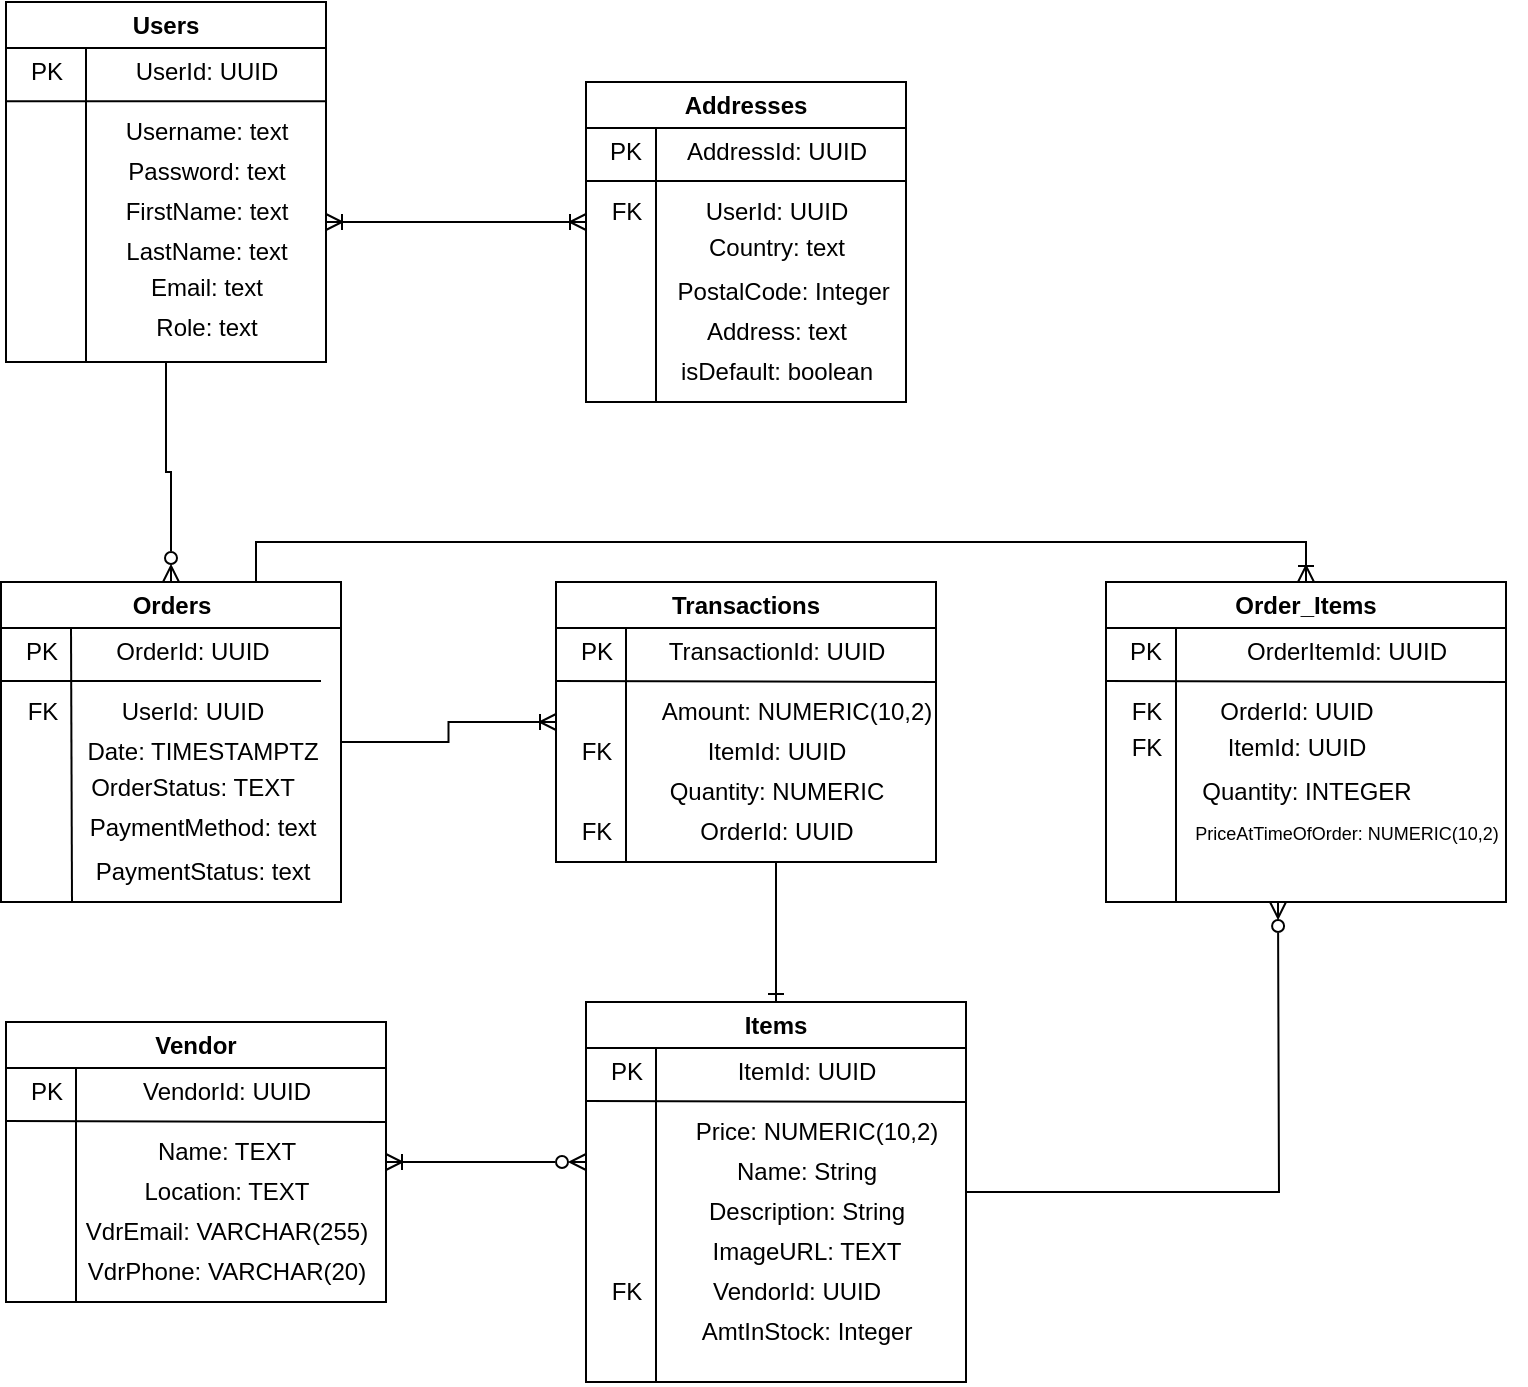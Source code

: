 <mxfile version="26.1.1">
  <diagram name="Page-1" id="ptcdV4iPr8Qt-zj1wRM2">
    <mxGraphModel dx="1436" dy="968" grid="1" gridSize="10" guides="1" tooltips="1" connect="1" arrows="1" fold="1" page="1" pageScale="1" pageWidth="850" pageHeight="1100" math="0" shadow="0">
      <root>
        <mxCell id="0" />
        <mxCell id="1" parent="0" />
        <mxCell id="5UxNmBTP3Ztt49pQKL5J-40" value="" style="endArrow=none;html=1;rounded=0;exitX=0.25;exitY=1;exitDx=0;exitDy=0;entryX=0.25;entryY=0;entryDx=0;entryDy=0;" parent="1" source="5UxNmBTP3Ztt49pQKL5J-38" target="5UxNmBTP3Ztt49pQKL5J-38" edge="1">
          <mxGeometry width="50" height="50" relative="1" as="geometry">
            <mxPoint x="360" y="160" as="sourcePoint" />
            <mxPoint x="410" y="110" as="targetPoint" />
          </mxGeometry>
        </mxCell>
        <mxCell id="5UxNmBTP3Ztt49pQKL5J-38" value="Users" style="swimlane;whiteSpace=wrap;html=1;strokeWidth=1;perimeterSpacing=0;swimlaneLine=1;rounded=0;" parent="1" vertex="1">
          <mxGeometry x="80" width="160" height="180" as="geometry" />
        </mxCell>
        <mxCell id="5UxNmBTP3Ztt49pQKL5J-42" value="UserId: UUID" style="text;html=1;align=center;verticalAlign=middle;resizable=0;points=[];autosize=1;strokeColor=none;fillColor=none;" parent="5UxNmBTP3Ztt49pQKL5J-38" vertex="1">
          <mxGeometry x="55" y="20" width="90" height="30" as="geometry" />
        </mxCell>
        <mxCell id="5UxNmBTP3Ztt49pQKL5J-43" value="PK" style="text;html=1;align=center;verticalAlign=middle;resizable=0;points=[];autosize=1;strokeColor=none;fillColor=none;" parent="5UxNmBTP3Ztt49pQKL5J-38" vertex="1">
          <mxGeometry y="20" width="40" height="30" as="geometry" />
        </mxCell>
        <mxCell id="5UxNmBTP3Ztt49pQKL5J-45" value="Username: text" style="text;html=1;align=center;verticalAlign=middle;resizable=0;points=[];autosize=1;strokeColor=none;fillColor=none;" parent="5UxNmBTP3Ztt49pQKL5J-38" vertex="1">
          <mxGeometry x="50" y="50" width="100" height="30" as="geometry" />
        </mxCell>
        <mxCell id="5UxNmBTP3Ztt49pQKL5J-46" value="Password: text" style="text;html=1;align=center;verticalAlign=middle;resizable=0;points=[];autosize=1;strokeColor=none;fillColor=none;" parent="5UxNmBTP3Ztt49pQKL5J-38" vertex="1">
          <mxGeometry x="50" y="70" width="100" height="30" as="geometry" />
        </mxCell>
        <mxCell id="5UxNmBTP3Ztt49pQKL5J-47" value="FirstName: text" style="text;html=1;align=center;verticalAlign=middle;resizable=0;points=[];autosize=1;strokeColor=none;fillColor=none;" parent="5UxNmBTP3Ztt49pQKL5J-38" vertex="1">
          <mxGeometry x="50" y="90" width="100" height="30" as="geometry" />
        </mxCell>
        <mxCell id="5UxNmBTP3Ztt49pQKL5J-48" value="LastName: text" style="text;html=1;align=center;verticalAlign=middle;resizable=0;points=[];autosize=1;strokeColor=none;fillColor=none;" parent="5UxNmBTP3Ztt49pQKL5J-38" vertex="1">
          <mxGeometry x="50" y="110" width="100" height="30" as="geometry" />
        </mxCell>
        <mxCell id="5UxNmBTP3Ztt49pQKL5J-44" value="" style="endArrow=none;html=1;rounded=0;" parent="5UxNmBTP3Ztt49pQKL5J-38" edge="1">
          <mxGeometry width="50" height="50" relative="1" as="geometry">
            <mxPoint y="49.6" as="sourcePoint" />
            <mxPoint x="160" y="49.6" as="targetPoint" />
          </mxGeometry>
        </mxCell>
        <mxCell id="MMdD6pfrjAhW9f9Fqrhg-101" value="Email: text" style="text;html=1;align=center;verticalAlign=middle;resizable=0;points=[];autosize=1;strokeColor=none;fillColor=none;" vertex="1" parent="5UxNmBTP3Ztt49pQKL5J-38">
          <mxGeometry x="60" y="128" width="80" height="30" as="geometry" />
        </mxCell>
        <mxCell id="MMdD6pfrjAhW9f9Fqrhg-102" value="Role: text" style="text;html=1;align=center;verticalAlign=middle;resizable=0;points=[];autosize=1;strokeColor=none;fillColor=none;" vertex="1" parent="5UxNmBTP3Ztt49pQKL5J-38">
          <mxGeometry x="65" y="148" width="70" height="30" as="geometry" />
        </mxCell>
        <mxCell id="5UxNmBTP3Ztt49pQKL5J-49" value="Addresses" style="swimlane;whiteSpace=wrap;html=1;strokeWidth=1;perimeterSpacing=0;swimlaneLine=1;rounded=0;fillColor=default;" parent="1" vertex="1">
          <mxGeometry x="370" y="40" width="160" height="160" as="geometry" />
        </mxCell>
        <mxCell id="5UxNmBTP3Ztt49pQKL5J-57" value="" style="endArrow=none;html=1;rounded=0;" parent="5UxNmBTP3Ztt49pQKL5J-49" edge="1">
          <mxGeometry width="50" height="50" relative="1" as="geometry">
            <mxPoint x="35" y="160" as="sourcePoint" />
            <mxPoint x="35" y="22.5" as="targetPoint" />
          </mxGeometry>
        </mxCell>
        <mxCell id="5UxNmBTP3Ztt49pQKL5J-56" value="" style="endArrow=none;html=1;rounded=0;" parent="5UxNmBTP3Ztt49pQKL5J-49" edge="1">
          <mxGeometry width="50" height="50" relative="1" as="geometry">
            <mxPoint y="49.52" as="sourcePoint" />
            <mxPoint x="160" y="49.52" as="targetPoint" />
          </mxGeometry>
        </mxCell>
        <mxCell id="ByeBDG1ME2pxpvsTMO9L-6" value="PK" style="text;html=1;align=center;verticalAlign=middle;whiteSpace=wrap;rounded=0;" parent="5UxNmBTP3Ztt49pQKL5J-49" vertex="1">
          <mxGeometry y="20" width="40" height="30" as="geometry" />
        </mxCell>
        <mxCell id="ByeBDG1ME2pxpvsTMO9L-7" value="AddressId: UUID" style="text;html=1;align=center;verticalAlign=middle;resizable=0;points=[];autosize=1;strokeColor=none;fillColor=none;" parent="5UxNmBTP3Ztt49pQKL5J-49" vertex="1">
          <mxGeometry x="40" y="20" width="110" height="30" as="geometry" />
        </mxCell>
        <mxCell id="ByeBDG1ME2pxpvsTMO9L-9" value="UserId: UUID" style="text;html=1;align=center;verticalAlign=middle;resizable=0;points=[];autosize=1;strokeColor=none;fillColor=none;" parent="5UxNmBTP3Ztt49pQKL5J-49" vertex="1">
          <mxGeometry x="50" y="50" width="90" height="30" as="geometry" />
        </mxCell>
        <mxCell id="ByeBDG1ME2pxpvsTMO9L-8" value="FK" style="text;html=1;align=center;verticalAlign=middle;resizable=0;points=[];autosize=1;strokeColor=none;fillColor=none;" parent="5UxNmBTP3Ztt49pQKL5J-49" vertex="1">
          <mxGeometry y="50" width="40" height="30" as="geometry" />
        </mxCell>
        <mxCell id="ByeBDG1ME2pxpvsTMO9L-10" value="Country: text" style="text;html=1;align=center;verticalAlign=middle;resizable=0;points=[];autosize=1;strokeColor=none;fillColor=none;" parent="5UxNmBTP3Ztt49pQKL5J-49" vertex="1">
          <mxGeometry x="50" y="68" width="90" height="30" as="geometry" />
        </mxCell>
        <mxCell id="ByeBDG1ME2pxpvsTMO9L-11" value="PostalCode: Integer&amp;nbsp;" style="text;html=1;align=center;verticalAlign=middle;resizable=0;points=[];autosize=1;strokeColor=none;fillColor=none;" parent="5UxNmBTP3Ztt49pQKL5J-49" vertex="1">
          <mxGeometry x="35" y="90" width="130" height="30" as="geometry" />
        </mxCell>
        <mxCell id="ByeBDG1ME2pxpvsTMO9L-13" value="Address: text" style="text;html=1;align=center;verticalAlign=middle;resizable=0;points=[];autosize=1;strokeColor=none;fillColor=none;" parent="5UxNmBTP3Ztt49pQKL5J-49" vertex="1">
          <mxGeometry x="50" y="110" width="90" height="30" as="geometry" />
        </mxCell>
        <mxCell id="MMdD6pfrjAhW9f9Fqrhg-103" value="isDefault: boolean" style="text;html=1;align=center;verticalAlign=middle;resizable=0;points=[];autosize=1;strokeColor=none;fillColor=none;" vertex="1" parent="5UxNmBTP3Ztt49pQKL5J-49">
          <mxGeometry x="35" y="130" width="120" height="30" as="geometry" />
        </mxCell>
        <mxCell id="ByeBDG1ME2pxpvsTMO9L-1" value="Transactions" style="swimlane;whiteSpace=wrap;html=1;strokeWidth=1;perimeterSpacing=0;swimlaneLine=1;rounded=0;fillColor=default;" parent="1" vertex="1">
          <mxGeometry x="355" y="290" width="190" height="140" as="geometry" />
        </mxCell>
        <mxCell id="ByeBDG1ME2pxpvsTMO9L-2" value="" style="endArrow=none;html=1;rounded=0;exitX=0.25;exitY=1;exitDx=0;exitDy=0;" parent="ByeBDG1ME2pxpvsTMO9L-1" edge="1">
          <mxGeometry width="50" height="50" relative="1" as="geometry">
            <mxPoint x="35" y="140" as="sourcePoint" />
            <mxPoint x="35" y="22.5" as="targetPoint" />
          </mxGeometry>
        </mxCell>
        <mxCell id="ByeBDG1ME2pxpvsTMO9L-3" value="" style="endArrow=none;html=1;rounded=0;" parent="ByeBDG1ME2pxpvsTMO9L-1" edge="1">
          <mxGeometry width="50" height="50" relative="1" as="geometry">
            <mxPoint y="49.52" as="sourcePoint" />
            <mxPoint x="190" y="50" as="targetPoint" />
          </mxGeometry>
        </mxCell>
        <mxCell id="MMdD6pfrjAhW9f9Fqrhg-2" value="PK" style="text;html=1;align=center;verticalAlign=middle;resizable=0;points=[];autosize=1;strokeColor=none;fillColor=none;" vertex="1" parent="ByeBDG1ME2pxpvsTMO9L-1">
          <mxGeometry y="20" width="40" height="30" as="geometry" />
        </mxCell>
        <mxCell id="MMdD6pfrjAhW9f9Fqrhg-3" value="TransactionId: UUID" style="text;html=1;align=center;verticalAlign=middle;resizable=0;points=[];autosize=1;strokeColor=none;fillColor=none;" vertex="1" parent="ByeBDG1ME2pxpvsTMO9L-1">
          <mxGeometry x="45" y="20" width="130" height="30" as="geometry" />
        </mxCell>
        <mxCell id="MMdD6pfrjAhW9f9Fqrhg-6" value="Amount: NUMERIC(10,2)" style="text;html=1;align=center;verticalAlign=middle;resizable=0;points=[];autosize=1;strokeColor=none;fillColor=none;" vertex="1" parent="ByeBDG1ME2pxpvsTMO9L-1">
          <mxGeometry x="40" y="50" width="160" height="30" as="geometry" />
        </mxCell>
        <mxCell id="MMdD6pfrjAhW9f9Fqrhg-11" value="Quantity: NUMERIC" style="text;html=1;align=center;verticalAlign=middle;resizable=0;points=[];autosize=1;strokeColor=none;fillColor=none;" vertex="1" parent="ByeBDG1ME2pxpvsTMO9L-1">
          <mxGeometry x="45" y="90" width="130" height="30" as="geometry" />
        </mxCell>
        <mxCell id="MMdD6pfrjAhW9f9Fqrhg-10" value="ItemId: UUID" style="text;html=1;align=center;verticalAlign=middle;resizable=0;points=[];autosize=1;strokeColor=none;fillColor=none;" vertex="1" parent="ByeBDG1ME2pxpvsTMO9L-1">
          <mxGeometry x="65" y="70" width="90" height="30" as="geometry" />
        </mxCell>
        <mxCell id="MMdD6pfrjAhW9f9Fqrhg-9" value="FK" style="text;html=1;align=center;verticalAlign=middle;resizable=0;points=[];autosize=1;strokeColor=none;fillColor=none;" vertex="1" parent="ByeBDG1ME2pxpvsTMO9L-1">
          <mxGeometry y="70" width="40" height="30" as="geometry" />
        </mxCell>
        <mxCell id="MMdD6pfrjAhW9f9Fqrhg-12" value="OrderId: UUID" style="text;html=1;align=center;verticalAlign=middle;resizable=0;points=[];autosize=1;strokeColor=none;fillColor=none;" vertex="1" parent="ByeBDG1ME2pxpvsTMO9L-1">
          <mxGeometry x="60" y="110" width="100" height="30" as="geometry" />
        </mxCell>
        <mxCell id="MMdD6pfrjAhW9f9Fqrhg-13" value="FK" style="text;html=1;align=center;verticalAlign=middle;resizable=0;points=[];autosize=1;strokeColor=none;fillColor=none;" vertex="1" parent="ByeBDG1ME2pxpvsTMO9L-1">
          <mxGeometry y="110" width="40" height="30" as="geometry" />
        </mxCell>
        <mxCell id="MMdD6pfrjAhW9f9Fqrhg-1" style="rounded=0;orthogonalLoop=1;jettySize=auto;html=1;endArrow=ERoneToMany;endFill=0;startArrow=ERoneToMany;startFill=0;" edge="1" parent="1">
          <mxGeometry relative="1" as="geometry">
            <mxPoint x="240" y="110" as="sourcePoint" />
            <mxPoint x="370" y="110" as="targetPoint" />
          </mxGeometry>
        </mxCell>
        <mxCell id="MMdD6pfrjAhW9f9Fqrhg-8" style="edgeStyle=orthogonalEdgeStyle;rounded=0;orthogonalLoop=1;jettySize=auto;html=1;endArrow=ERzeroToMany;endFill=0;entryX=0.5;entryY=0;entryDx=0;entryDy=0;" edge="1" parent="1" source="5UxNmBTP3Ztt49pQKL5J-38" target="MMdD6pfrjAhW9f9Fqrhg-28">
          <mxGeometry relative="1" as="geometry">
            <mxPoint x="160" y="250" as="targetPoint" />
          </mxGeometry>
        </mxCell>
        <mxCell id="MMdD6pfrjAhW9f9Fqrhg-40" style="edgeStyle=orthogonalEdgeStyle;rounded=0;orthogonalLoop=1;jettySize=auto;html=1;entryX=0;entryY=0.5;entryDx=0;entryDy=0;endArrow=ERoneToMany;endFill=0;" edge="1" parent="1" source="MMdD6pfrjAhW9f9Fqrhg-28" target="ByeBDG1ME2pxpvsTMO9L-1">
          <mxGeometry relative="1" as="geometry">
            <mxPoint x="350" y="360" as="targetPoint" />
          </mxGeometry>
        </mxCell>
        <mxCell id="MMdD6pfrjAhW9f9Fqrhg-99" style="edgeStyle=orthogonalEdgeStyle;rounded=0;orthogonalLoop=1;jettySize=auto;html=1;entryX=0.5;entryY=0;entryDx=0;entryDy=0;exitX=0.75;exitY=0;exitDx=0;exitDy=0;endArrow=ERoneToMany;endFill=0;" edge="1" parent="1" source="MMdD6pfrjAhW9f9Fqrhg-28" target="MMdD6pfrjAhW9f9Fqrhg-87">
          <mxGeometry relative="1" as="geometry">
            <mxPoint x="250" y="230" as="sourcePoint" />
            <mxPoint x="720" y="160.0" as="targetPoint" />
          </mxGeometry>
        </mxCell>
        <mxCell id="MMdD6pfrjAhW9f9Fqrhg-28" value="Orders" style="swimlane;whiteSpace=wrap;html=1;strokeWidth=1;perimeterSpacing=0;swimlaneLine=1;rounded=0;fillColor=default;" vertex="1" parent="1">
          <mxGeometry x="77.5" y="290" width="170" height="160" as="geometry" />
        </mxCell>
        <mxCell id="MMdD6pfrjAhW9f9Fqrhg-29" value="" style="endArrow=none;html=1;rounded=0;" edge="1" parent="MMdD6pfrjAhW9f9Fqrhg-28">
          <mxGeometry width="50" height="50" relative="1" as="geometry">
            <mxPoint x="35.5" y="160" as="sourcePoint" />
            <mxPoint x="35" y="22.5" as="targetPoint" />
          </mxGeometry>
        </mxCell>
        <mxCell id="MMdD6pfrjAhW9f9Fqrhg-30" value="" style="endArrow=none;html=1;rounded=0;" edge="1" parent="MMdD6pfrjAhW9f9Fqrhg-28">
          <mxGeometry width="50" height="50" relative="1" as="geometry">
            <mxPoint y="49.52" as="sourcePoint" />
            <mxPoint x="160" y="49.52" as="targetPoint" />
          </mxGeometry>
        </mxCell>
        <mxCell id="MMdD6pfrjAhW9f9Fqrhg-31" value="PK" style="text;html=1;align=center;verticalAlign=middle;whiteSpace=wrap;rounded=0;" vertex="1" parent="MMdD6pfrjAhW9f9Fqrhg-28">
          <mxGeometry y="20" width="40" height="30" as="geometry" />
        </mxCell>
        <mxCell id="MMdD6pfrjAhW9f9Fqrhg-32" value="OrderId: UUID" style="text;html=1;align=center;verticalAlign=middle;resizable=0;points=[];autosize=1;strokeColor=none;fillColor=none;" vertex="1" parent="MMdD6pfrjAhW9f9Fqrhg-28">
          <mxGeometry x="45" y="20" width="100" height="30" as="geometry" />
        </mxCell>
        <mxCell id="MMdD6pfrjAhW9f9Fqrhg-33" value="UserId: UUID" style="text;html=1;align=center;verticalAlign=middle;resizable=0;points=[];autosize=1;strokeColor=none;fillColor=none;" vertex="1" parent="MMdD6pfrjAhW9f9Fqrhg-28">
          <mxGeometry x="50" y="50" width="90" height="30" as="geometry" />
        </mxCell>
        <mxCell id="MMdD6pfrjAhW9f9Fqrhg-34" value="FK" style="text;html=1;align=center;verticalAlign=middle;resizable=0;points=[];autosize=1;strokeColor=none;fillColor=none;" vertex="1" parent="MMdD6pfrjAhW9f9Fqrhg-28">
          <mxGeometry y="50" width="40" height="30" as="geometry" />
        </mxCell>
        <mxCell id="MMdD6pfrjAhW9f9Fqrhg-37" value="Date: TIMESTAMPTZ" style="text;html=1;align=center;verticalAlign=middle;resizable=0;points=[];autosize=1;strokeColor=none;fillColor=none;" vertex="1" parent="MMdD6pfrjAhW9f9Fqrhg-28">
          <mxGeometry x="30" y="70" width="140" height="30" as="geometry" />
        </mxCell>
        <mxCell id="MMdD6pfrjAhW9f9Fqrhg-95" value="OrderStatus: TEXT" style="text;html=1;align=center;verticalAlign=middle;resizable=0;points=[];autosize=1;strokeColor=none;fillColor=none;" vertex="1" parent="MMdD6pfrjAhW9f9Fqrhg-28">
          <mxGeometry x="30" y="88" width="130" height="30" as="geometry" />
        </mxCell>
        <mxCell id="MMdD6pfrjAhW9f9Fqrhg-104" value="PaymentMethod: text" style="text;html=1;align=center;verticalAlign=middle;resizable=0;points=[];autosize=1;strokeColor=none;fillColor=none;" vertex="1" parent="MMdD6pfrjAhW9f9Fqrhg-28">
          <mxGeometry x="30" y="108" width="140" height="30" as="geometry" />
        </mxCell>
        <mxCell id="MMdD6pfrjAhW9f9Fqrhg-105" value="PaymentStatus: text" style="text;html=1;align=center;verticalAlign=middle;resizable=0;points=[];autosize=1;strokeColor=none;fillColor=none;" vertex="1" parent="MMdD6pfrjAhW9f9Fqrhg-28">
          <mxGeometry x="35" y="130" width="130" height="30" as="geometry" />
        </mxCell>
        <mxCell id="MMdD6pfrjAhW9f9Fqrhg-41" value="Items" style="swimlane;whiteSpace=wrap;html=1;strokeWidth=1;perimeterSpacing=0;swimlaneLine=1;rounded=0;fillColor=default;" vertex="1" parent="1">
          <mxGeometry x="370" y="500" width="190" height="190" as="geometry" />
        </mxCell>
        <mxCell id="MMdD6pfrjAhW9f9Fqrhg-42" value="" style="endArrow=none;html=1;rounded=0;" edge="1" parent="MMdD6pfrjAhW9f9Fqrhg-41">
          <mxGeometry width="50" height="50" relative="1" as="geometry">
            <mxPoint x="35" y="190" as="sourcePoint" />
            <mxPoint x="35" y="22.5" as="targetPoint" />
          </mxGeometry>
        </mxCell>
        <mxCell id="MMdD6pfrjAhW9f9Fqrhg-43" value="" style="endArrow=none;html=1;rounded=0;" edge="1" parent="MMdD6pfrjAhW9f9Fqrhg-41">
          <mxGeometry width="50" height="50" relative="1" as="geometry">
            <mxPoint y="49.52" as="sourcePoint" />
            <mxPoint x="190" y="50" as="targetPoint" />
          </mxGeometry>
        </mxCell>
        <mxCell id="MMdD6pfrjAhW9f9Fqrhg-44" value="PK" style="text;html=1;align=center;verticalAlign=middle;resizable=0;points=[];autosize=1;strokeColor=none;fillColor=none;" vertex="1" parent="MMdD6pfrjAhW9f9Fqrhg-41">
          <mxGeometry y="20" width="40" height="30" as="geometry" />
        </mxCell>
        <mxCell id="MMdD6pfrjAhW9f9Fqrhg-45" value="ItemId: UUID" style="text;html=1;align=center;verticalAlign=middle;resizable=0;points=[];autosize=1;strokeColor=none;fillColor=none;" vertex="1" parent="MMdD6pfrjAhW9f9Fqrhg-41">
          <mxGeometry x="65" y="20" width="90" height="30" as="geometry" />
        </mxCell>
        <mxCell id="MMdD6pfrjAhW9f9Fqrhg-46" value="Price: NUMERIC(10,2)" style="text;html=1;align=center;verticalAlign=middle;resizable=0;points=[];autosize=1;strokeColor=none;fillColor=none;" vertex="1" parent="MMdD6pfrjAhW9f9Fqrhg-41">
          <mxGeometry x="45" y="50" width="140" height="30" as="geometry" />
        </mxCell>
        <mxCell id="MMdD6pfrjAhW9f9Fqrhg-47" value="Description: String" style="text;html=1;align=center;verticalAlign=middle;resizable=0;points=[];autosize=1;strokeColor=none;fillColor=none;" vertex="1" parent="MMdD6pfrjAhW9f9Fqrhg-41">
          <mxGeometry x="50" y="90" width="120" height="30" as="geometry" />
        </mxCell>
        <mxCell id="MMdD6pfrjAhW9f9Fqrhg-48" value="Name: String" style="text;html=1;align=center;verticalAlign=middle;resizable=0;points=[];autosize=1;strokeColor=none;fillColor=none;" vertex="1" parent="MMdD6pfrjAhW9f9Fqrhg-41">
          <mxGeometry x="65" y="70" width="90" height="30" as="geometry" />
        </mxCell>
        <mxCell id="MMdD6pfrjAhW9f9Fqrhg-51" value="FK" style="text;html=1;align=center;verticalAlign=middle;resizable=0;points=[];autosize=1;strokeColor=none;fillColor=none;" vertex="1" parent="MMdD6pfrjAhW9f9Fqrhg-41">
          <mxGeometry y="130" width="40" height="30" as="geometry" />
        </mxCell>
        <mxCell id="MMdD6pfrjAhW9f9Fqrhg-52" value="ImageURL: TEXT" style="text;html=1;align=center;verticalAlign=middle;resizable=0;points=[];autosize=1;strokeColor=none;fillColor=none;" vertex="1" parent="MMdD6pfrjAhW9f9Fqrhg-41">
          <mxGeometry x="50" y="110" width="120" height="30" as="geometry" />
        </mxCell>
        <mxCell id="MMdD6pfrjAhW9f9Fqrhg-50" value="VendorId: UUID" style="text;html=1;align=center;verticalAlign=middle;resizable=0;points=[];autosize=1;strokeColor=none;fillColor=none;" vertex="1" parent="MMdD6pfrjAhW9f9Fqrhg-41">
          <mxGeometry x="50" y="130" width="110" height="30" as="geometry" />
        </mxCell>
        <mxCell id="MMdD6pfrjAhW9f9Fqrhg-65" value="AmtInStock: Integer" style="text;html=1;align=center;verticalAlign=middle;resizable=0;points=[];autosize=1;strokeColor=none;fillColor=none;" vertex="1" parent="MMdD6pfrjAhW9f9Fqrhg-41">
          <mxGeometry x="45" y="150" width="130" height="30" as="geometry" />
        </mxCell>
        <mxCell id="MMdD6pfrjAhW9f9Fqrhg-53" style="rounded=0;orthogonalLoop=1;jettySize=auto;html=1;endArrow=ERone;endFill=0;" edge="1" parent="1" source="MMdD6pfrjAhW9f9Fqrhg-12" target="MMdD6pfrjAhW9f9Fqrhg-41">
          <mxGeometry relative="1" as="geometry" />
        </mxCell>
        <mxCell id="MMdD6pfrjAhW9f9Fqrhg-85" style="edgeStyle=orthogonalEdgeStyle;rounded=0;orthogonalLoop=1;jettySize=auto;html=1;endArrow=ERzeroToMany;endFill=0;startArrow=ERoneToMany;startFill=0;" edge="1" parent="1" source="MMdD6pfrjAhW9f9Fqrhg-54">
          <mxGeometry relative="1" as="geometry">
            <mxPoint x="370" y="580" as="targetPoint" />
          </mxGeometry>
        </mxCell>
        <mxCell id="MMdD6pfrjAhW9f9Fqrhg-54" value="Vendor" style="swimlane;whiteSpace=wrap;html=1;strokeWidth=1;perimeterSpacing=0;swimlaneLine=1;rounded=0;fillColor=default;" vertex="1" parent="1">
          <mxGeometry x="80" y="510" width="190" height="140" as="geometry" />
        </mxCell>
        <mxCell id="MMdD6pfrjAhW9f9Fqrhg-55" value="" style="endArrow=none;html=1;rounded=0;exitX=0.25;exitY=1;exitDx=0;exitDy=0;" edge="1" parent="MMdD6pfrjAhW9f9Fqrhg-54">
          <mxGeometry width="50" height="50" relative="1" as="geometry">
            <mxPoint x="35" y="140" as="sourcePoint" />
            <mxPoint x="35" y="22.5" as="targetPoint" />
          </mxGeometry>
        </mxCell>
        <mxCell id="MMdD6pfrjAhW9f9Fqrhg-56" value="" style="endArrow=none;html=1;rounded=0;" edge="1" parent="MMdD6pfrjAhW9f9Fqrhg-54">
          <mxGeometry width="50" height="50" relative="1" as="geometry">
            <mxPoint y="49.52" as="sourcePoint" />
            <mxPoint x="190" y="50" as="targetPoint" />
          </mxGeometry>
        </mxCell>
        <mxCell id="MMdD6pfrjAhW9f9Fqrhg-57" value="PK" style="text;html=1;align=center;verticalAlign=middle;resizable=0;points=[];autosize=1;strokeColor=none;fillColor=none;" vertex="1" parent="MMdD6pfrjAhW9f9Fqrhg-54">
          <mxGeometry y="20" width="40" height="30" as="geometry" />
        </mxCell>
        <mxCell id="MMdD6pfrjAhW9f9Fqrhg-58" value="VendorId: UUID" style="text;html=1;align=center;verticalAlign=middle;resizable=0;points=[];autosize=1;strokeColor=none;fillColor=none;" vertex="1" parent="MMdD6pfrjAhW9f9Fqrhg-54">
          <mxGeometry x="55" y="20" width="110" height="30" as="geometry" />
        </mxCell>
        <mxCell id="MMdD6pfrjAhW9f9Fqrhg-59" value="Name: TEXT" style="text;html=1;align=center;verticalAlign=middle;resizable=0;points=[];autosize=1;strokeColor=none;fillColor=none;" vertex="1" parent="MMdD6pfrjAhW9f9Fqrhg-54">
          <mxGeometry x="65" y="50" width="90" height="30" as="geometry" />
        </mxCell>
        <mxCell id="MMdD6pfrjAhW9f9Fqrhg-60" value="VdrEmail: VARCHAR(255)" style="text;html=1;align=center;verticalAlign=middle;resizable=0;points=[];autosize=1;strokeColor=none;fillColor=none;" vertex="1" parent="MMdD6pfrjAhW9f9Fqrhg-54">
          <mxGeometry x="30" y="90" width="160" height="30" as="geometry" />
        </mxCell>
        <mxCell id="MMdD6pfrjAhW9f9Fqrhg-61" value="Location: TEXT" style="text;html=1;align=center;verticalAlign=middle;resizable=0;points=[];autosize=1;strokeColor=none;fillColor=none;" vertex="1" parent="MMdD6pfrjAhW9f9Fqrhg-54">
          <mxGeometry x="55" y="70" width="110" height="30" as="geometry" />
        </mxCell>
        <mxCell id="MMdD6pfrjAhW9f9Fqrhg-66" value="VdrPhone: VARCHAR(20)" style="text;html=1;align=center;verticalAlign=middle;resizable=0;points=[];autosize=1;strokeColor=none;fillColor=none;" vertex="1" parent="MMdD6pfrjAhW9f9Fqrhg-54">
          <mxGeometry x="30" y="110" width="160" height="30" as="geometry" />
        </mxCell>
        <mxCell id="MMdD6pfrjAhW9f9Fqrhg-87" value="Order_Items" style="swimlane;whiteSpace=wrap;html=1;strokeWidth=1;perimeterSpacing=0;swimlaneLine=1;rounded=0;fillColor=default;" vertex="1" parent="1">
          <mxGeometry x="630" y="290" width="200" height="160" as="geometry" />
        </mxCell>
        <mxCell id="MMdD6pfrjAhW9f9Fqrhg-88" value="" style="endArrow=none;html=1;rounded=0;" edge="1" parent="MMdD6pfrjAhW9f9Fqrhg-87">
          <mxGeometry width="50" height="50" relative="1" as="geometry">
            <mxPoint x="35" y="160" as="sourcePoint" />
            <mxPoint x="35" y="22.5" as="targetPoint" />
          </mxGeometry>
        </mxCell>
        <mxCell id="MMdD6pfrjAhW9f9Fqrhg-89" value="" style="endArrow=none;html=1;rounded=0;" edge="1" parent="MMdD6pfrjAhW9f9Fqrhg-87">
          <mxGeometry width="50" height="50" relative="1" as="geometry">
            <mxPoint y="49.52" as="sourcePoint" />
            <mxPoint x="200" y="50" as="targetPoint" />
          </mxGeometry>
        </mxCell>
        <mxCell id="MMdD6pfrjAhW9f9Fqrhg-90" value="PK" style="text;html=1;align=center;verticalAlign=middle;whiteSpace=wrap;rounded=0;" vertex="1" parent="MMdD6pfrjAhW9f9Fqrhg-87">
          <mxGeometry y="20" width="40" height="30" as="geometry" />
        </mxCell>
        <mxCell id="MMdD6pfrjAhW9f9Fqrhg-91" value="OrderItemId: UUID" style="text;html=1;align=center;verticalAlign=middle;resizable=0;points=[];autosize=1;strokeColor=none;fillColor=none;" vertex="1" parent="MMdD6pfrjAhW9f9Fqrhg-87">
          <mxGeometry x="60" y="20" width="120" height="30" as="geometry" />
        </mxCell>
        <mxCell id="MMdD6pfrjAhW9f9Fqrhg-92" value="OrderId: UUID" style="text;html=1;align=center;verticalAlign=middle;resizable=0;points=[];autosize=1;strokeColor=none;fillColor=none;" vertex="1" parent="MMdD6pfrjAhW9f9Fqrhg-87">
          <mxGeometry x="45" y="50" width="100" height="30" as="geometry" />
        </mxCell>
        <mxCell id="MMdD6pfrjAhW9f9Fqrhg-93" value="FK" style="text;html=1;align=center;verticalAlign=middle;resizable=0;points=[];autosize=1;strokeColor=none;fillColor=none;" vertex="1" parent="MMdD6pfrjAhW9f9Fqrhg-87">
          <mxGeometry y="50" width="40" height="30" as="geometry" />
        </mxCell>
        <mxCell id="MMdD6pfrjAhW9f9Fqrhg-96" value="ItemId: UUID" style="text;html=1;align=center;verticalAlign=middle;resizable=0;points=[];autosize=1;strokeColor=none;fillColor=none;" vertex="1" parent="MMdD6pfrjAhW9f9Fqrhg-87">
          <mxGeometry x="50" y="68" width="90" height="30" as="geometry" />
        </mxCell>
        <mxCell id="MMdD6pfrjAhW9f9Fqrhg-97" value="FK" style="text;html=1;align=center;verticalAlign=middle;resizable=0;points=[];autosize=1;strokeColor=none;fillColor=none;" vertex="1" parent="MMdD6pfrjAhW9f9Fqrhg-87">
          <mxGeometry y="68" width="40" height="30" as="geometry" />
        </mxCell>
        <mxCell id="MMdD6pfrjAhW9f9Fqrhg-98" value="Quantity: INTEGER" style="text;html=1;align=center;verticalAlign=middle;resizable=0;points=[];autosize=1;strokeColor=none;fillColor=none;" vertex="1" parent="MMdD6pfrjAhW9f9Fqrhg-87">
          <mxGeometry x="35" y="90" width="130" height="30" as="geometry" />
        </mxCell>
        <mxCell id="MMdD6pfrjAhW9f9Fqrhg-106" value="&lt;font style=&quot;font-size: 9px;&quot;&gt;PriceAtTimeOfOrder: NUMERIC(10,2)&lt;/font&gt;" style="text;html=1;align=center;verticalAlign=middle;resizable=0;points=[];autosize=1;strokeColor=none;fillColor=none;" vertex="1" parent="MMdD6pfrjAhW9f9Fqrhg-87">
          <mxGeometry x="30" y="110" width="180" height="30" as="geometry" />
        </mxCell>
        <mxCell id="MMdD6pfrjAhW9f9Fqrhg-100" style="edgeStyle=orthogonalEdgeStyle;rounded=0;orthogonalLoop=1;jettySize=auto;html=1;endArrow=ERzeroToMany;endFill=0;" edge="1" parent="1" source="MMdD6pfrjAhW9f9Fqrhg-41">
          <mxGeometry relative="1" as="geometry">
            <mxPoint x="716" y="450" as="targetPoint" />
          </mxGeometry>
        </mxCell>
      </root>
    </mxGraphModel>
  </diagram>
</mxfile>
